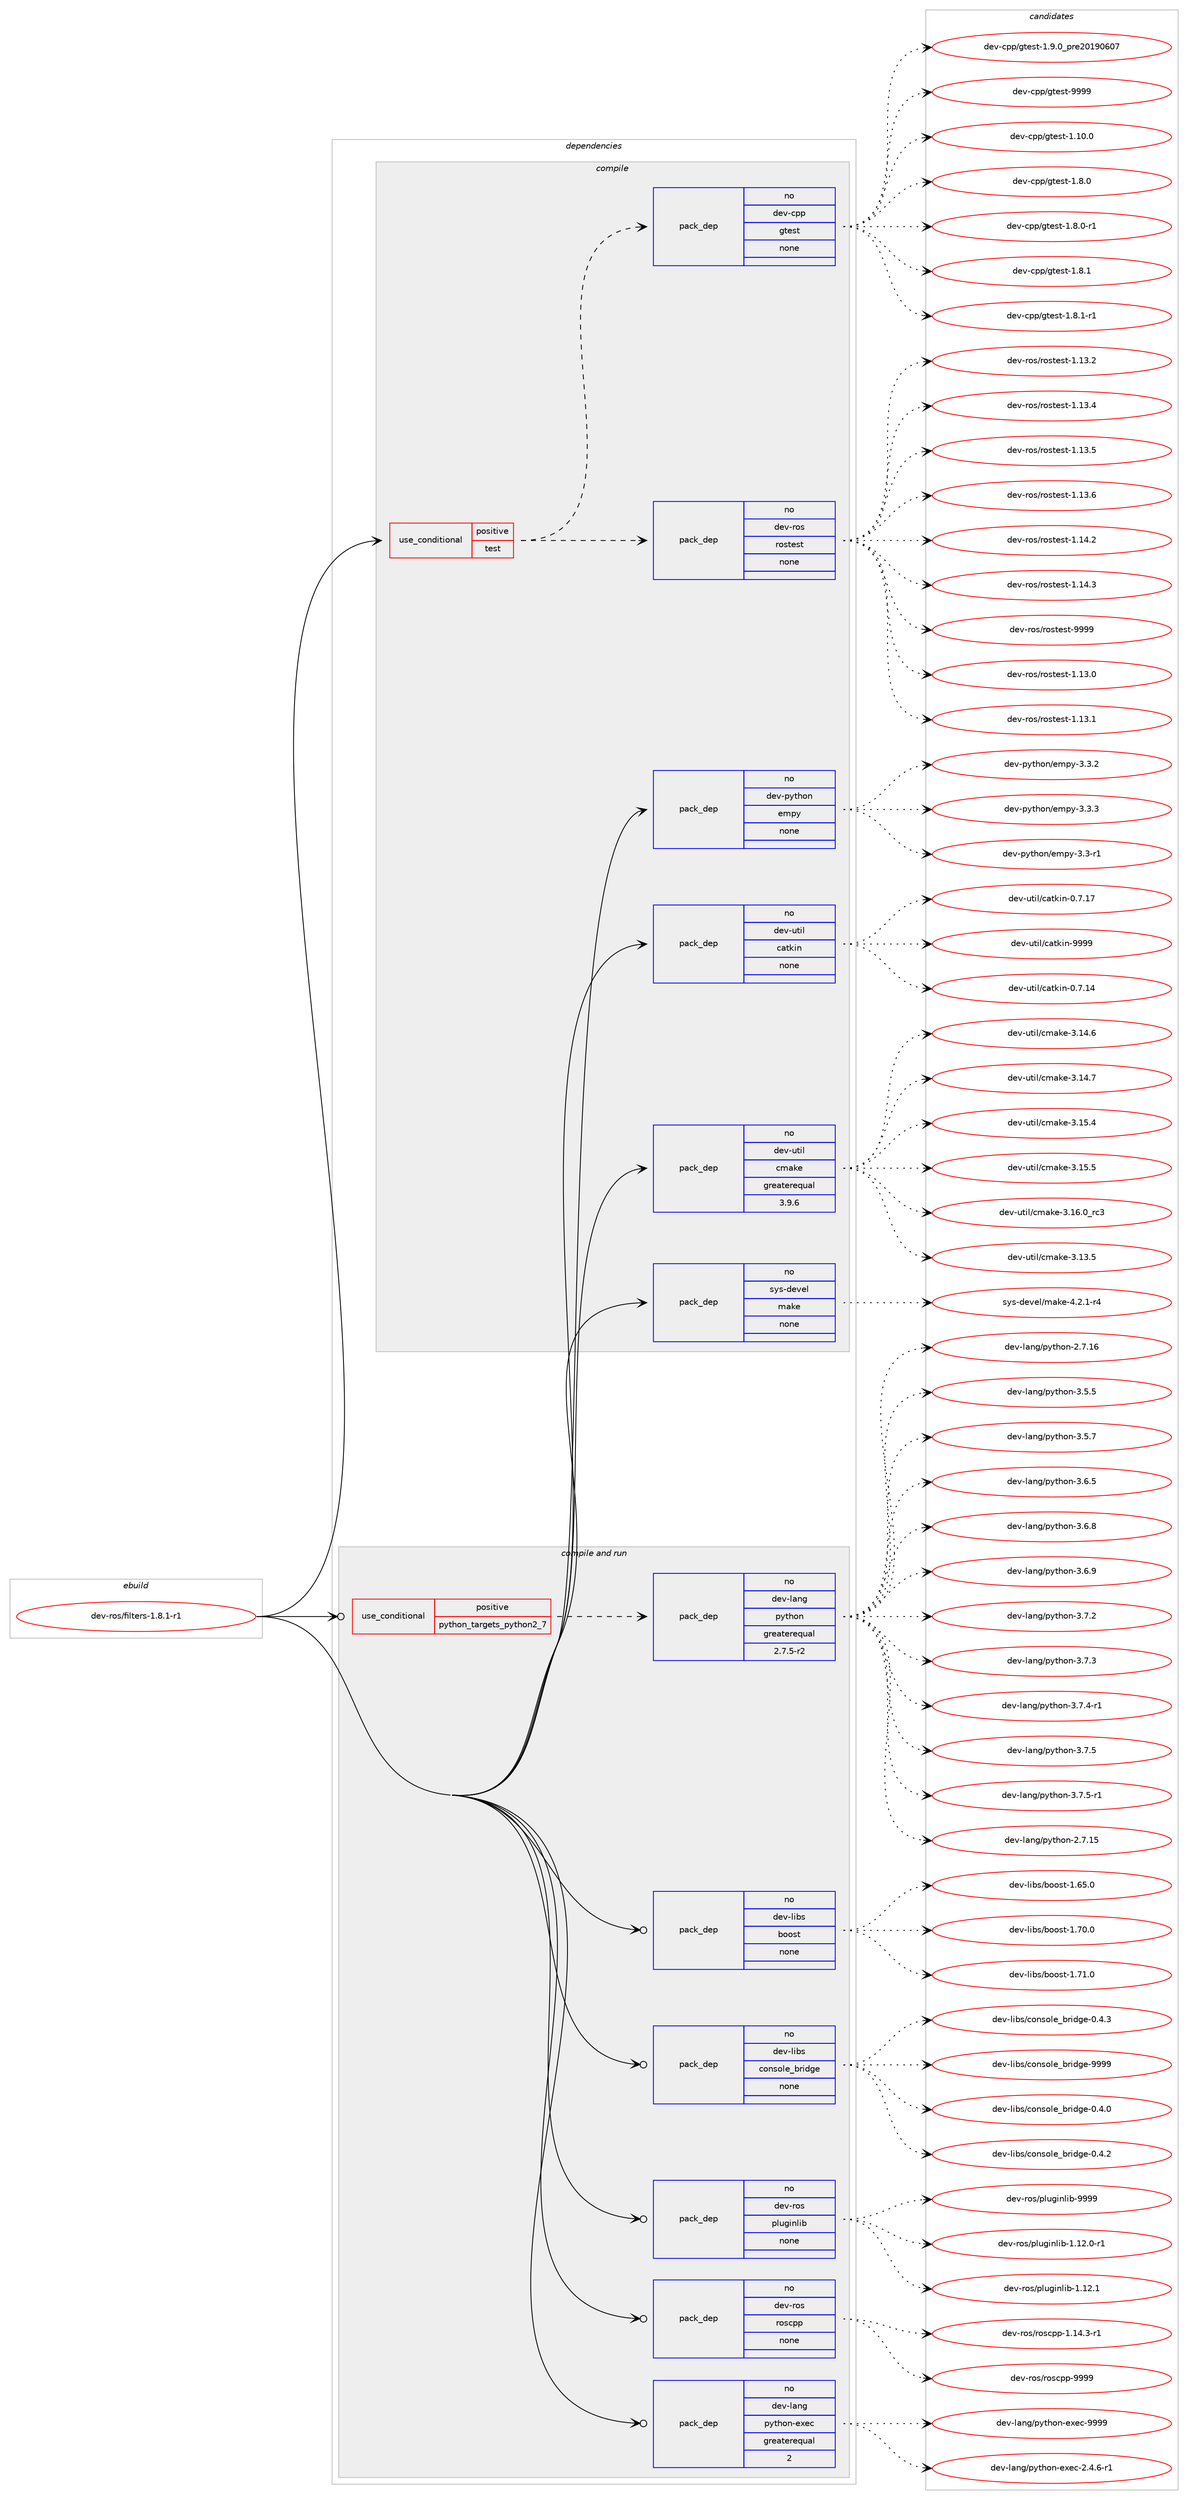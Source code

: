 digraph prolog {

# *************
# Graph options
# *************

newrank=true;
concentrate=true;
compound=true;
graph [rankdir=LR,fontname=Helvetica,fontsize=10,ranksep=1.5];#, ranksep=2.5, nodesep=0.2];
edge  [arrowhead=vee];
node  [fontname=Helvetica,fontsize=10];

# **********
# The ebuild
# **********

subgraph cluster_leftcol {
color=gray;
rank=same;
label=<<i>ebuild</i>>;
id [label="dev-ros/filters-1.8.1-r1", color=red, width=4, href="../dev-ros/filters-1.8.1-r1.svg"];
}

# ****************
# The dependencies
# ****************

subgraph cluster_midcol {
color=gray;
label=<<i>dependencies</i>>;
subgraph cluster_compile {
fillcolor="#eeeeee";
style=filled;
label=<<i>compile</i>>;
subgraph cond153176 {
dependency651701 [label=<<TABLE BORDER="0" CELLBORDER="1" CELLSPACING="0" CELLPADDING="4"><TR><TD ROWSPAN="3" CELLPADDING="10">use_conditional</TD></TR><TR><TD>positive</TD></TR><TR><TD>test</TD></TR></TABLE>>, shape=none, color=red];
subgraph pack486619 {
dependency651702 [label=<<TABLE BORDER="0" CELLBORDER="1" CELLSPACING="0" CELLPADDING="4" WIDTH="220"><TR><TD ROWSPAN="6" CELLPADDING="30">pack_dep</TD></TR><TR><TD WIDTH="110">no</TD></TR><TR><TD>dev-ros</TD></TR><TR><TD>rostest</TD></TR><TR><TD>none</TD></TR><TR><TD></TD></TR></TABLE>>, shape=none, color=blue];
}
dependency651701:e -> dependency651702:w [weight=20,style="dashed",arrowhead="vee"];
subgraph pack486620 {
dependency651703 [label=<<TABLE BORDER="0" CELLBORDER="1" CELLSPACING="0" CELLPADDING="4" WIDTH="220"><TR><TD ROWSPAN="6" CELLPADDING="30">pack_dep</TD></TR><TR><TD WIDTH="110">no</TD></TR><TR><TD>dev-cpp</TD></TR><TR><TD>gtest</TD></TR><TR><TD>none</TD></TR><TR><TD></TD></TR></TABLE>>, shape=none, color=blue];
}
dependency651701:e -> dependency651703:w [weight=20,style="dashed",arrowhead="vee"];
}
id:e -> dependency651701:w [weight=20,style="solid",arrowhead="vee"];
subgraph pack486621 {
dependency651704 [label=<<TABLE BORDER="0" CELLBORDER="1" CELLSPACING="0" CELLPADDING="4" WIDTH="220"><TR><TD ROWSPAN="6" CELLPADDING="30">pack_dep</TD></TR><TR><TD WIDTH="110">no</TD></TR><TR><TD>dev-python</TD></TR><TR><TD>empy</TD></TR><TR><TD>none</TD></TR><TR><TD></TD></TR></TABLE>>, shape=none, color=blue];
}
id:e -> dependency651704:w [weight=20,style="solid",arrowhead="vee"];
subgraph pack486622 {
dependency651705 [label=<<TABLE BORDER="0" CELLBORDER="1" CELLSPACING="0" CELLPADDING="4" WIDTH="220"><TR><TD ROWSPAN="6" CELLPADDING="30">pack_dep</TD></TR><TR><TD WIDTH="110">no</TD></TR><TR><TD>dev-util</TD></TR><TR><TD>catkin</TD></TR><TR><TD>none</TD></TR><TR><TD></TD></TR></TABLE>>, shape=none, color=blue];
}
id:e -> dependency651705:w [weight=20,style="solid",arrowhead="vee"];
subgraph pack486623 {
dependency651706 [label=<<TABLE BORDER="0" CELLBORDER="1" CELLSPACING="0" CELLPADDING="4" WIDTH="220"><TR><TD ROWSPAN="6" CELLPADDING="30">pack_dep</TD></TR><TR><TD WIDTH="110">no</TD></TR><TR><TD>dev-util</TD></TR><TR><TD>cmake</TD></TR><TR><TD>greaterequal</TD></TR><TR><TD>3.9.6</TD></TR></TABLE>>, shape=none, color=blue];
}
id:e -> dependency651706:w [weight=20,style="solid",arrowhead="vee"];
subgraph pack486624 {
dependency651707 [label=<<TABLE BORDER="0" CELLBORDER="1" CELLSPACING="0" CELLPADDING="4" WIDTH="220"><TR><TD ROWSPAN="6" CELLPADDING="30">pack_dep</TD></TR><TR><TD WIDTH="110">no</TD></TR><TR><TD>sys-devel</TD></TR><TR><TD>make</TD></TR><TR><TD>none</TD></TR><TR><TD></TD></TR></TABLE>>, shape=none, color=blue];
}
id:e -> dependency651707:w [weight=20,style="solid",arrowhead="vee"];
}
subgraph cluster_compileandrun {
fillcolor="#eeeeee";
style=filled;
label=<<i>compile and run</i>>;
subgraph cond153177 {
dependency651708 [label=<<TABLE BORDER="0" CELLBORDER="1" CELLSPACING="0" CELLPADDING="4"><TR><TD ROWSPAN="3" CELLPADDING="10">use_conditional</TD></TR><TR><TD>positive</TD></TR><TR><TD>python_targets_python2_7</TD></TR></TABLE>>, shape=none, color=red];
subgraph pack486625 {
dependency651709 [label=<<TABLE BORDER="0" CELLBORDER="1" CELLSPACING="0" CELLPADDING="4" WIDTH="220"><TR><TD ROWSPAN="6" CELLPADDING="30">pack_dep</TD></TR><TR><TD WIDTH="110">no</TD></TR><TR><TD>dev-lang</TD></TR><TR><TD>python</TD></TR><TR><TD>greaterequal</TD></TR><TR><TD>2.7.5-r2</TD></TR></TABLE>>, shape=none, color=blue];
}
dependency651708:e -> dependency651709:w [weight=20,style="dashed",arrowhead="vee"];
}
id:e -> dependency651708:w [weight=20,style="solid",arrowhead="odotvee"];
subgraph pack486626 {
dependency651710 [label=<<TABLE BORDER="0" CELLBORDER="1" CELLSPACING="0" CELLPADDING="4" WIDTH="220"><TR><TD ROWSPAN="6" CELLPADDING="30">pack_dep</TD></TR><TR><TD WIDTH="110">no</TD></TR><TR><TD>dev-lang</TD></TR><TR><TD>python-exec</TD></TR><TR><TD>greaterequal</TD></TR><TR><TD>2</TD></TR></TABLE>>, shape=none, color=blue];
}
id:e -> dependency651710:w [weight=20,style="solid",arrowhead="odotvee"];
subgraph pack486627 {
dependency651711 [label=<<TABLE BORDER="0" CELLBORDER="1" CELLSPACING="0" CELLPADDING="4" WIDTH="220"><TR><TD ROWSPAN="6" CELLPADDING="30">pack_dep</TD></TR><TR><TD WIDTH="110">no</TD></TR><TR><TD>dev-libs</TD></TR><TR><TD>boost</TD></TR><TR><TD>none</TD></TR><TR><TD></TD></TR></TABLE>>, shape=none, color=blue];
}
id:e -> dependency651711:w [weight=20,style="solid",arrowhead="odotvee"];
subgraph pack486628 {
dependency651712 [label=<<TABLE BORDER="0" CELLBORDER="1" CELLSPACING="0" CELLPADDING="4" WIDTH="220"><TR><TD ROWSPAN="6" CELLPADDING="30">pack_dep</TD></TR><TR><TD WIDTH="110">no</TD></TR><TR><TD>dev-libs</TD></TR><TR><TD>console_bridge</TD></TR><TR><TD>none</TD></TR><TR><TD></TD></TR></TABLE>>, shape=none, color=blue];
}
id:e -> dependency651712:w [weight=20,style="solid",arrowhead="odotvee"];
subgraph pack486629 {
dependency651713 [label=<<TABLE BORDER="0" CELLBORDER="1" CELLSPACING="0" CELLPADDING="4" WIDTH="220"><TR><TD ROWSPAN="6" CELLPADDING="30">pack_dep</TD></TR><TR><TD WIDTH="110">no</TD></TR><TR><TD>dev-ros</TD></TR><TR><TD>pluginlib</TD></TR><TR><TD>none</TD></TR><TR><TD></TD></TR></TABLE>>, shape=none, color=blue];
}
id:e -> dependency651713:w [weight=20,style="solid",arrowhead="odotvee"];
subgraph pack486630 {
dependency651714 [label=<<TABLE BORDER="0" CELLBORDER="1" CELLSPACING="0" CELLPADDING="4" WIDTH="220"><TR><TD ROWSPAN="6" CELLPADDING="30">pack_dep</TD></TR><TR><TD WIDTH="110">no</TD></TR><TR><TD>dev-ros</TD></TR><TR><TD>roscpp</TD></TR><TR><TD>none</TD></TR><TR><TD></TD></TR></TABLE>>, shape=none, color=blue];
}
id:e -> dependency651714:w [weight=20,style="solid",arrowhead="odotvee"];
}
subgraph cluster_run {
fillcolor="#eeeeee";
style=filled;
label=<<i>run</i>>;
}
}

# **************
# The candidates
# **************

subgraph cluster_choices {
rank=same;
color=gray;
label=<<i>candidates</i>>;

subgraph choice486619 {
color=black;
nodesep=1;
choice100101118451141111154711411111511610111511645494649514648 [label="dev-ros/rostest-1.13.0", color=red, width=4,href="../dev-ros/rostest-1.13.0.svg"];
choice100101118451141111154711411111511610111511645494649514649 [label="dev-ros/rostest-1.13.1", color=red, width=4,href="../dev-ros/rostest-1.13.1.svg"];
choice100101118451141111154711411111511610111511645494649514650 [label="dev-ros/rostest-1.13.2", color=red, width=4,href="../dev-ros/rostest-1.13.2.svg"];
choice100101118451141111154711411111511610111511645494649514652 [label="dev-ros/rostest-1.13.4", color=red, width=4,href="../dev-ros/rostest-1.13.4.svg"];
choice100101118451141111154711411111511610111511645494649514653 [label="dev-ros/rostest-1.13.5", color=red, width=4,href="../dev-ros/rostest-1.13.5.svg"];
choice100101118451141111154711411111511610111511645494649514654 [label="dev-ros/rostest-1.13.6", color=red, width=4,href="../dev-ros/rostest-1.13.6.svg"];
choice100101118451141111154711411111511610111511645494649524650 [label="dev-ros/rostest-1.14.2", color=red, width=4,href="../dev-ros/rostest-1.14.2.svg"];
choice100101118451141111154711411111511610111511645494649524651 [label="dev-ros/rostest-1.14.3", color=red, width=4,href="../dev-ros/rostest-1.14.3.svg"];
choice10010111845114111115471141111151161011151164557575757 [label="dev-ros/rostest-9999", color=red, width=4,href="../dev-ros/rostest-9999.svg"];
dependency651702:e -> choice100101118451141111154711411111511610111511645494649514648:w [style=dotted,weight="100"];
dependency651702:e -> choice100101118451141111154711411111511610111511645494649514649:w [style=dotted,weight="100"];
dependency651702:e -> choice100101118451141111154711411111511610111511645494649514650:w [style=dotted,weight="100"];
dependency651702:e -> choice100101118451141111154711411111511610111511645494649514652:w [style=dotted,weight="100"];
dependency651702:e -> choice100101118451141111154711411111511610111511645494649514653:w [style=dotted,weight="100"];
dependency651702:e -> choice100101118451141111154711411111511610111511645494649514654:w [style=dotted,weight="100"];
dependency651702:e -> choice100101118451141111154711411111511610111511645494649524650:w [style=dotted,weight="100"];
dependency651702:e -> choice100101118451141111154711411111511610111511645494649524651:w [style=dotted,weight="100"];
dependency651702:e -> choice10010111845114111115471141111151161011151164557575757:w [style=dotted,weight="100"];
}
subgraph choice486620 {
color=black;
nodesep=1;
choice10010111845991121124710311610111511645494649484648 [label="dev-cpp/gtest-1.10.0", color=red, width=4,href="../dev-cpp/gtest-1.10.0.svg"];
choice100101118459911211247103116101115116454946564648 [label="dev-cpp/gtest-1.8.0", color=red, width=4,href="../dev-cpp/gtest-1.8.0.svg"];
choice1001011184599112112471031161011151164549465646484511449 [label="dev-cpp/gtest-1.8.0-r1", color=red, width=4,href="../dev-cpp/gtest-1.8.0-r1.svg"];
choice100101118459911211247103116101115116454946564649 [label="dev-cpp/gtest-1.8.1", color=red, width=4,href="../dev-cpp/gtest-1.8.1.svg"];
choice1001011184599112112471031161011151164549465646494511449 [label="dev-cpp/gtest-1.8.1-r1", color=red, width=4,href="../dev-cpp/gtest-1.8.1-r1.svg"];
choice100101118459911211247103116101115116454946574648951121141015048495748544855 [label="dev-cpp/gtest-1.9.0_pre20190607", color=red, width=4,href="../dev-cpp/gtest-1.9.0_pre20190607.svg"];
choice1001011184599112112471031161011151164557575757 [label="dev-cpp/gtest-9999", color=red, width=4,href="../dev-cpp/gtest-9999.svg"];
dependency651703:e -> choice10010111845991121124710311610111511645494649484648:w [style=dotted,weight="100"];
dependency651703:e -> choice100101118459911211247103116101115116454946564648:w [style=dotted,weight="100"];
dependency651703:e -> choice1001011184599112112471031161011151164549465646484511449:w [style=dotted,weight="100"];
dependency651703:e -> choice100101118459911211247103116101115116454946564649:w [style=dotted,weight="100"];
dependency651703:e -> choice1001011184599112112471031161011151164549465646494511449:w [style=dotted,weight="100"];
dependency651703:e -> choice100101118459911211247103116101115116454946574648951121141015048495748544855:w [style=dotted,weight="100"];
dependency651703:e -> choice1001011184599112112471031161011151164557575757:w [style=dotted,weight="100"];
}
subgraph choice486621 {
color=black;
nodesep=1;
choice1001011184511212111610411111047101109112121455146514511449 [label="dev-python/empy-3.3-r1", color=red, width=4,href="../dev-python/empy-3.3-r1.svg"];
choice1001011184511212111610411111047101109112121455146514650 [label="dev-python/empy-3.3.2", color=red, width=4,href="../dev-python/empy-3.3.2.svg"];
choice1001011184511212111610411111047101109112121455146514651 [label="dev-python/empy-3.3.3", color=red, width=4,href="../dev-python/empy-3.3.3.svg"];
dependency651704:e -> choice1001011184511212111610411111047101109112121455146514511449:w [style=dotted,weight="100"];
dependency651704:e -> choice1001011184511212111610411111047101109112121455146514650:w [style=dotted,weight="100"];
dependency651704:e -> choice1001011184511212111610411111047101109112121455146514651:w [style=dotted,weight="100"];
}
subgraph choice486622 {
color=black;
nodesep=1;
choice1001011184511711610510847999711610710511045484655464952 [label="dev-util/catkin-0.7.14", color=red, width=4,href="../dev-util/catkin-0.7.14.svg"];
choice1001011184511711610510847999711610710511045484655464955 [label="dev-util/catkin-0.7.17", color=red, width=4,href="../dev-util/catkin-0.7.17.svg"];
choice100101118451171161051084799971161071051104557575757 [label="dev-util/catkin-9999", color=red, width=4,href="../dev-util/catkin-9999.svg"];
dependency651705:e -> choice1001011184511711610510847999711610710511045484655464952:w [style=dotted,weight="100"];
dependency651705:e -> choice1001011184511711610510847999711610710511045484655464955:w [style=dotted,weight="100"];
dependency651705:e -> choice100101118451171161051084799971161071051104557575757:w [style=dotted,weight="100"];
}
subgraph choice486623 {
color=black;
nodesep=1;
choice1001011184511711610510847991099710710145514649514653 [label="dev-util/cmake-3.13.5", color=red, width=4,href="../dev-util/cmake-3.13.5.svg"];
choice1001011184511711610510847991099710710145514649524654 [label="dev-util/cmake-3.14.6", color=red, width=4,href="../dev-util/cmake-3.14.6.svg"];
choice1001011184511711610510847991099710710145514649524655 [label="dev-util/cmake-3.14.7", color=red, width=4,href="../dev-util/cmake-3.14.7.svg"];
choice1001011184511711610510847991099710710145514649534652 [label="dev-util/cmake-3.15.4", color=red, width=4,href="../dev-util/cmake-3.15.4.svg"];
choice1001011184511711610510847991099710710145514649534653 [label="dev-util/cmake-3.15.5", color=red, width=4,href="../dev-util/cmake-3.15.5.svg"];
choice1001011184511711610510847991099710710145514649544648951149951 [label="dev-util/cmake-3.16.0_rc3", color=red, width=4,href="../dev-util/cmake-3.16.0_rc3.svg"];
dependency651706:e -> choice1001011184511711610510847991099710710145514649514653:w [style=dotted,weight="100"];
dependency651706:e -> choice1001011184511711610510847991099710710145514649524654:w [style=dotted,weight="100"];
dependency651706:e -> choice1001011184511711610510847991099710710145514649524655:w [style=dotted,weight="100"];
dependency651706:e -> choice1001011184511711610510847991099710710145514649534652:w [style=dotted,weight="100"];
dependency651706:e -> choice1001011184511711610510847991099710710145514649534653:w [style=dotted,weight="100"];
dependency651706:e -> choice1001011184511711610510847991099710710145514649544648951149951:w [style=dotted,weight="100"];
}
subgraph choice486624 {
color=black;
nodesep=1;
choice1151211154510010111810110847109971071014552465046494511452 [label="sys-devel/make-4.2.1-r4", color=red, width=4,href="../sys-devel/make-4.2.1-r4.svg"];
dependency651707:e -> choice1151211154510010111810110847109971071014552465046494511452:w [style=dotted,weight="100"];
}
subgraph choice486625 {
color=black;
nodesep=1;
choice10010111845108971101034711212111610411111045504655464953 [label="dev-lang/python-2.7.15", color=red, width=4,href="../dev-lang/python-2.7.15.svg"];
choice10010111845108971101034711212111610411111045504655464954 [label="dev-lang/python-2.7.16", color=red, width=4,href="../dev-lang/python-2.7.16.svg"];
choice100101118451089711010347112121116104111110455146534653 [label="dev-lang/python-3.5.5", color=red, width=4,href="../dev-lang/python-3.5.5.svg"];
choice100101118451089711010347112121116104111110455146534655 [label="dev-lang/python-3.5.7", color=red, width=4,href="../dev-lang/python-3.5.7.svg"];
choice100101118451089711010347112121116104111110455146544653 [label="dev-lang/python-3.6.5", color=red, width=4,href="../dev-lang/python-3.6.5.svg"];
choice100101118451089711010347112121116104111110455146544656 [label="dev-lang/python-3.6.8", color=red, width=4,href="../dev-lang/python-3.6.8.svg"];
choice100101118451089711010347112121116104111110455146544657 [label="dev-lang/python-3.6.9", color=red, width=4,href="../dev-lang/python-3.6.9.svg"];
choice100101118451089711010347112121116104111110455146554650 [label="dev-lang/python-3.7.2", color=red, width=4,href="../dev-lang/python-3.7.2.svg"];
choice100101118451089711010347112121116104111110455146554651 [label="dev-lang/python-3.7.3", color=red, width=4,href="../dev-lang/python-3.7.3.svg"];
choice1001011184510897110103471121211161041111104551465546524511449 [label="dev-lang/python-3.7.4-r1", color=red, width=4,href="../dev-lang/python-3.7.4-r1.svg"];
choice100101118451089711010347112121116104111110455146554653 [label="dev-lang/python-3.7.5", color=red, width=4,href="../dev-lang/python-3.7.5.svg"];
choice1001011184510897110103471121211161041111104551465546534511449 [label="dev-lang/python-3.7.5-r1", color=red, width=4,href="../dev-lang/python-3.7.5-r1.svg"];
dependency651709:e -> choice10010111845108971101034711212111610411111045504655464953:w [style=dotted,weight="100"];
dependency651709:e -> choice10010111845108971101034711212111610411111045504655464954:w [style=dotted,weight="100"];
dependency651709:e -> choice100101118451089711010347112121116104111110455146534653:w [style=dotted,weight="100"];
dependency651709:e -> choice100101118451089711010347112121116104111110455146534655:w [style=dotted,weight="100"];
dependency651709:e -> choice100101118451089711010347112121116104111110455146544653:w [style=dotted,weight="100"];
dependency651709:e -> choice100101118451089711010347112121116104111110455146544656:w [style=dotted,weight="100"];
dependency651709:e -> choice100101118451089711010347112121116104111110455146544657:w [style=dotted,weight="100"];
dependency651709:e -> choice100101118451089711010347112121116104111110455146554650:w [style=dotted,weight="100"];
dependency651709:e -> choice100101118451089711010347112121116104111110455146554651:w [style=dotted,weight="100"];
dependency651709:e -> choice1001011184510897110103471121211161041111104551465546524511449:w [style=dotted,weight="100"];
dependency651709:e -> choice100101118451089711010347112121116104111110455146554653:w [style=dotted,weight="100"];
dependency651709:e -> choice1001011184510897110103471121211161041111104551465546534511449:w [style=dotted,weight="100"];
}
subgraph choice486626 {
color=black;
nodesep=1;
choice10010111845108971101034711212111610411111045101120101994550465246544511449 [label="dev-lang/python-exec-2.4.6-r1", color=red, width=4,href="../dev-lang/python-exec-2.4.6-r1.svg"];
choice10010111845108971101034711212111610411111045101120101994557575757 [label="dev-lang/python-exec-9999", color=red, width=4,href="../dev-lang/python-exec-9999.svg"];
dependency651710:e -> choice10010111845108971101034711212111610411111045101120101994550465246544511449:w [style=dotted,weight="100"];
dependency651710:e -> choice10010111845108971101034711212111610411111045101120101994557575757:w [style=dotted,weight="100"];
}
subgraph choice486627 {
color=black;
nodesep=1;
choice1001011184510810598115479811111111511645494654534648 [label="dev-libs/boost-1.65.0", color=red, width=4,href="../dev-libs/boost-1.65.0.svg"];
choice1001011184510810598115479811111111511645494655484648 [label="dev-libs/boost-1.70.0", color=red, width=4,href="../dev-libs/boost-1.70.0.svg"];
choice1001011184510810598115479811111111511645494655494648 [label="dev-libs/boost-1.71.0", color=red, width=4,href="../dev-libs/boost-1.71.0.svg"];
dependency651711:e -> choice1001011184510810598115479811111111511645494654534648:w [style=dotted,weight="100"];
dependency651711:e -> choice1001011184510810598115479811111111511645494655484648:w [style=dotted,weight="100"];
dependency651711:e -> choice1001011184510810598115479811111111511645494655494648:w [style=dotted,weight="100"];
}
subgraph choice486628 {
color=black;
nodesep=1;
choice100101118451081059811547991111101151111081019598114105100103101454846524648 [label="dev-libs/console_bridge-0.4.0", color=red, width=4,href="../dev-libs/console_bridge-0.4.0.svg"];
choice100101118451081059811547991111101151111081019598114105100103101454846524650 [label="dev-libs/console_bridge-0.4.2", color=red, width=4,href="../dev-libs/console_bridge-0.4.2.svg"];
choice100101118451081059811547991111101151111081019598114105100103101454846524651 [label="dev-libs/console_bridge-0.4.3", color=red, width=4,href="../dev-libs/console_bridge-0.4.3.svg"];
choice1001011184510810598115479911111011511110810195981141051001031014557575757 [label="dev-libs/console_bridge-9999", color=red, width=4,href="../dev-libs/console_bridge-9999.svg"];
dependency651712:e -> choice100101118451081059811547991111101151111081019598114105100103101454846524648:w [style=dotted,weight="100"];
dependency651712:e -> choice100101118451081059811547991111101151111081019598114105100103101454846524650:w [style=dotted,weight="100"];
dependency651712:e -> choice100101118451081059811547991111101151111081019598114105100103101454846524651:w [style=dotted,weight="100"];
dependency651712:e -> choice1001011184510810598115479911111011511110810195981141051001031014557575757:w [style=dotted,weight="100"];
}
subgraph choice486629 {
color=black;
nodesep=1;
choice100101118451141111154711210811710310511010810598454946495046484511449 [label="dev-ros/pluginlib-1.12.0-r1", color=red, width=4,href="../dev-ros/pluginlib-1.12.0-r1.svg"];
choice10010111845114111115471121081171031051101081059845494649504649 [label="dev-ros/pluginlib-1.12.1", color=red, width=4,href="../dev-ros/pluginlib-1.12.1.svg"];
choice1001011184511411111547112108117103105110108105984557575757 [label="dev-ros/pluginlib-9999", color=red, width=4,href="../dev-ros/pluginlib-9999.svg"];
dependency651713:e -> choice100101118451141111154711210811710310511010810598454946495046484511449:w [style=dotted,weight="100"];
dependency651713:e -> choice10010111845114111115471121081171031051101081059845494649504649:w [style=dotted,weight="100"];
dependency651713:e -> choice1001011184511411111547112108117103105110108105984557575757:w [style=dotted,weight="100"];
}
subgraph choice486630 {
color=black;
nodesep=1;
choice100101118451141111154711411111599112112454946495246514511449 [label="dev-ros/roscpp-1.14.3-r1", color=red, width=4,href="../dev-ros/roscpp-1.14.3-r1.svg"];
choice1001011184511411111547114111115991121124557575757 [label="dev-ros/roscpp-9999", color=red, width=4,href="../dev-ros/roscpp-9999.svg"];
dependency651714:e -> choice100101118451141111154711411111599112112454946495246514511449:w [style=dotted,weight="100"];
dependency651714:e -> choice1001011184511411111547114111115991121124557575757:w [style=dotted,weight="100"];
}
}

}
